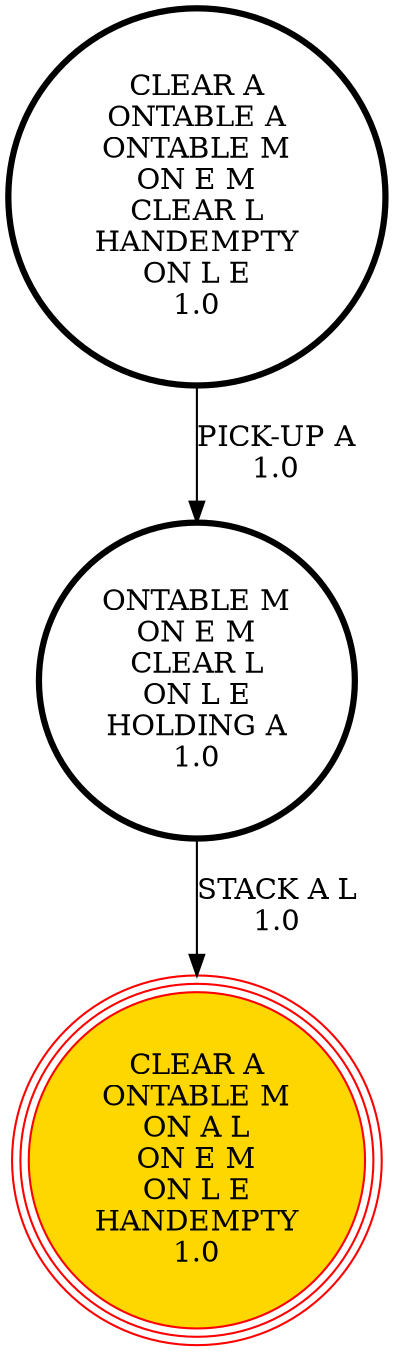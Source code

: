 digraph {
"ONTABLE M\nON E M\nCLEAR L\nON L E\nHOLDING A\n1.0\n" -> "CLEAR A\nONTABLE M\nON A L\nON E M\nON L E\nHANDEMPTY\n1.0\n"[label="STACK A L\n1.0\n"];
"CLEAR A\nONTABLE A\nONTABLE M\nON E M\nCLEAR L\nHANDEMPTY\nON L E\n1.0\n" -> "ONTABLE M\nON E M\nCLEAR L\nON L E\nHOLDING A\n1.0\n"[label="PICK-UP A\n1.0\n"];
"CLEAR A\nONTABLE M\nON A L\nON E M\nON L E\nHANDEMPTY\n1.0\n" [shape=circle, style=filled color=red, fillcolor=gold, peripheries=3];
"ONTABLE M\nON E M\nCLEAR L\nON L E\nHOLDING A\n1.0\n" [shape=circle, penwidth=3];
"CLEAR A\nONTABLE A\nONTABLE M\nON E M\nCLEAR L\nHANDEMPTY\nON L E\n1.0\n" [shape=circle, penwidth=3];
"CLEAR A\nONTABLE M\nON A L\nON E M\nON L E\nHANDEMPTY\n1.0\n" [shape=circle, style=filled color=red, fillcolor=gold, peripheries=3];
}
